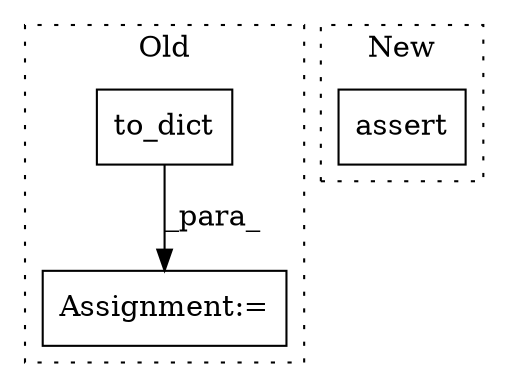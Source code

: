 digraph G {
subgraph cluster0 {
1 [label="to_dict" a="32" s="7774" l="9" shape="box"];
3 [label="Assignment:=" a="7" s="7766" l="1" shape="box"];
label = "Old";
style="dotted";
}
subgraph cluster1 {
2 [label="assert" a="32" s="7214,7294" l="18,1" shape="box"];
label = "New";
style="dotted";
}
1 -> 3 [label="_para_"];
}
